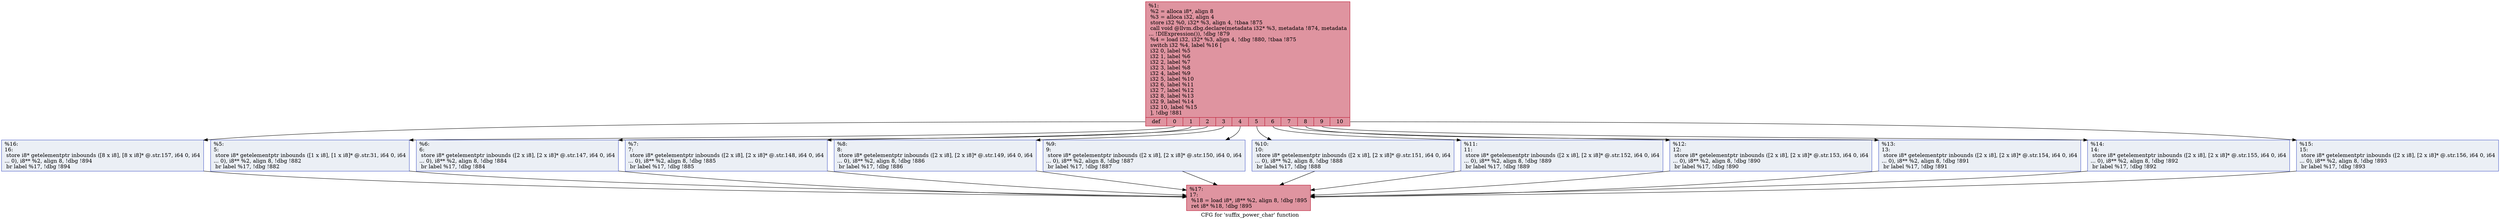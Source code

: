 digraph "CFG for 'suffix_power_char' function" {
	label="CFG for 'suffix_power_char' function";

	Node0xca0940 [shape=record,color="#b70d28ff", style=filled, fillcolor="#b70d2870",label="{%1:\l  %2 = alloca i8*, align 8\l  %3 = alloca i32, align 4\l  store i32 %0, i32* %3, align 4, !tbaa !875\l  call void @llvm.dbg.declare(metadata i32* %3, metadata !874, metadata\l... !DIExpression()), !dbg !879\l  %4 = load i32, i32* %3, align 4, !dbg !880, !tbaa !875\l  switch i32 %4, label %16 [\l    i32 0, label %5\l    i32 1, label %6\l    i32 2, label %7\l    i32 3, label %8\l    i32 4, label %9\l    i32 5, label %10\l    i32 6, label %11\l    i32 7, label %12\l    i32 8, label %13\l    i32 9, label %14\l    i32 10, label %15\l  ], !dbg !881\l|{<s0>def|<s1>0|<s2>1|<s3>2|<s4>3|<s5>4|<s6>5|<s7>6|<s8>7|<s9>8|<s10>9|<s11>10}}"];
	Node0xca0940:s0 -> Node0xca0d80;
	Node0xca0940:s1 -> Node0xca0a10;
	Node0xca0940:s2 -> Node0xca0a60;
	Node0xca0940:s3 -> Node0xca0ab0;
	Node0xca0940:s4 -> Node0xca0b00;
	Node0xca0940:s5 -> Node0xca0b50;
	Node0xca0940:s6 -> Node0xca0ba0;
	Node0xca0940:s7 -> Node0xca0bf0;
	Node0xca0940:s8 -> Node0xca0c40;
	Node0xca0940:s9 -> Node0xca0c90;
	Node0xca0940:s10 -> Node0xca0ce0;
	Node0xca0940:s11 -> Node0xca0d30;
	Node0xca0a10 [shape=record,color="#3d50c3ff", style=filled, fillcolor="#d1dae970",label="{%5:\l5:                                                \l  store i8* getelementptr inbounds ([1 x i8], [1 x i8]* @.str.31, i64 0, i64\l... 0), i8** %2, align 8, !dbg !882\l  br label %17, !dbg !882\l}"];
	Node0xca0a10 -> Node0xca0dd0;
	Node0xca0a60 [shape=record,color="#3d50c3ff", style=filled, fillcolor="#d1dae970",label="{%6:\l6:                                                \l  store i8* getelementptr inbounds ([2 x i8], [2 x i8]* @.str.147, i64 0, i64\l... 0), i8** %2, align 8, !dbg !884\l  br label %17, !dbg !884\l}"];
	Node0xca0a60 -> Node0xca0dd0;
	Node0xca0ab0 [shape=record,color="#3d50c3ff", style=filled, fillcolor="#d1dae970",label="{%7:\l7:                                                \l  store i8* getelementptr inbounds ([2 x i8], [2 x i8]* @.str.148, i64 0, i64\l... 0), i8** %2, align 8, !dbg !885\l  br label %17, !dbg !885\l}"];
	Node0xca0ab0 -> Node0xca0dd0;
	Node0xca0b00 [shape=record,color="#3d50c3ff", style=filled, fillcolor="#d1dae970",label="{%8:\l8:                                                \l  store i8* getelementptr inbounds ([2 x i8], [2 x i8]* @.str.149, i64 0, i64\l... 0), i8** %2, align 8, !dbg !886\l  br label %17, !dbg !886\l}"];
	Node0xca0b00 -> Node0xca0dd0;
	Node0xca0b50 [shape=record,color="#3d50c3ff", style=filled, fillcolor="#d1dae970",label="{%9:\l9:                                                \l  store i8* getelementptr inbounds ([2 x i8], [2 x i8]* @.str.150, i64 0, i64\l... 0), i8** %2, align 8, !dbg !887\l  br label %17, !dbg !887\l}"];
	Node0xca0b50 -> Node0xca0dd0;
	Node0xca0ba0 [shape=record,color="#3d50c3ff", style=filled, fillcolor="#d1dae970",label="{%10:\l10:                                               \l  store i8* getelementptr inbounds ([2 x i8], [2 x i8]* @.str.151, i64 0, i64\l... 0), i8** %2, align 8, !dbg !888\l  br label %17, !dbg !888\l}"];
	Node0xca0ba0 -> Node0xca0dd0;
	Node0xca0bf0 [shape=record,color="#3d50c3ff", style=filled, fillcolor="#d1dae970",label="{%11:\l11:                                               \l  store i8* getelementptr inbounds ([2 x i8], [2 x i8]* @.str.152, i64 0, i64\l... 0), i8** %2, align 8, !dbg !889\l  br label %17, !dbg !889\l}"];
	Node0xca0bf0 -> Node0xca0dd0;
	Node0xca0c40 [shape=record,color="#3d50c3ff", style=filled, fillcolor="#d1dae970",label="{%12:\l12:                                               \l  store i8* getelementptr inbounds ([2 x i8], [2 x i8]* @.str.153, i64 0, i64\l... 0), i8** %2, align 8, !dbg !890\l  br label %17, !dbg !890\l}"];
	Node0xca0c40 -> Node0xca0dd0;
	Node0xca0c90 [shape=record,color="#3d50c3ff", style=filled, fillcolor="#d1dae970",label="{%13:\l13:                                               \l  store i8* getelementptr inbounds ([2 x i8], [2 x i8]* @.str.154, i64 0, i64\l... 0), i8** %2, align 8, !dbg !891\l  br label %17, !dbg !891\l}"];
	Node0xca0c90 -> Node0xca0dd0;
	Node0xca0ce0 [shape=record,color="#3d50c3ff", style=filled, fillcolor="#d1dae970",label="{%14:\l14:                                               \l  store i8* getelementptr inbounds ([2 x i8], [2 x i8]* @.str.155, i64 0, i64\l... 0), i8** %2, align 8, !dbg !892\l  br label %17, !dbg !892\l}"];
	Node0xca0ce0 -> Node0xca0dd0;
	Node0xca0d30 [shape=record,color="#3d50c3ff", style=filled, fillcolor="#d1dae970",label="{%15:\l15:                                               \l  store i8* getelementptr inbounds ([2 x i8], [2 x i8]* @.str.156, i64 0, i64\l... 0), i8** %2, align 8, !dbg !893\l  br label %17, !dbg !893\l}"];
	Node0xca0d30 -> Node0xca0dd0;
	Node0xca0d80 [shape=record,color="#3d50c3ff", style=filled, fillcolor="#d1dae970",label="{%16:\l16:                                               \l  store i8* getelementptr inbounds ([8 x i8], [8 x i8]* @.str.157, i64 0, i64\l... 0), i8** %2, align 8, !dbg !894\l  br label %17, !dbg !894\l}"];
	Node0xca0d80 -> Node0xca0dd0;
	Node0xca0dd0 [shape=record,color="#b70d28ff", style=filled, fillcolor="#b70d2870",label="{%17:\l17:                                               \l  %18 = load i8*, i8** %2, align 8, !dbg !895\l  ret i8* %18, !dbg !895\l}"];
}
